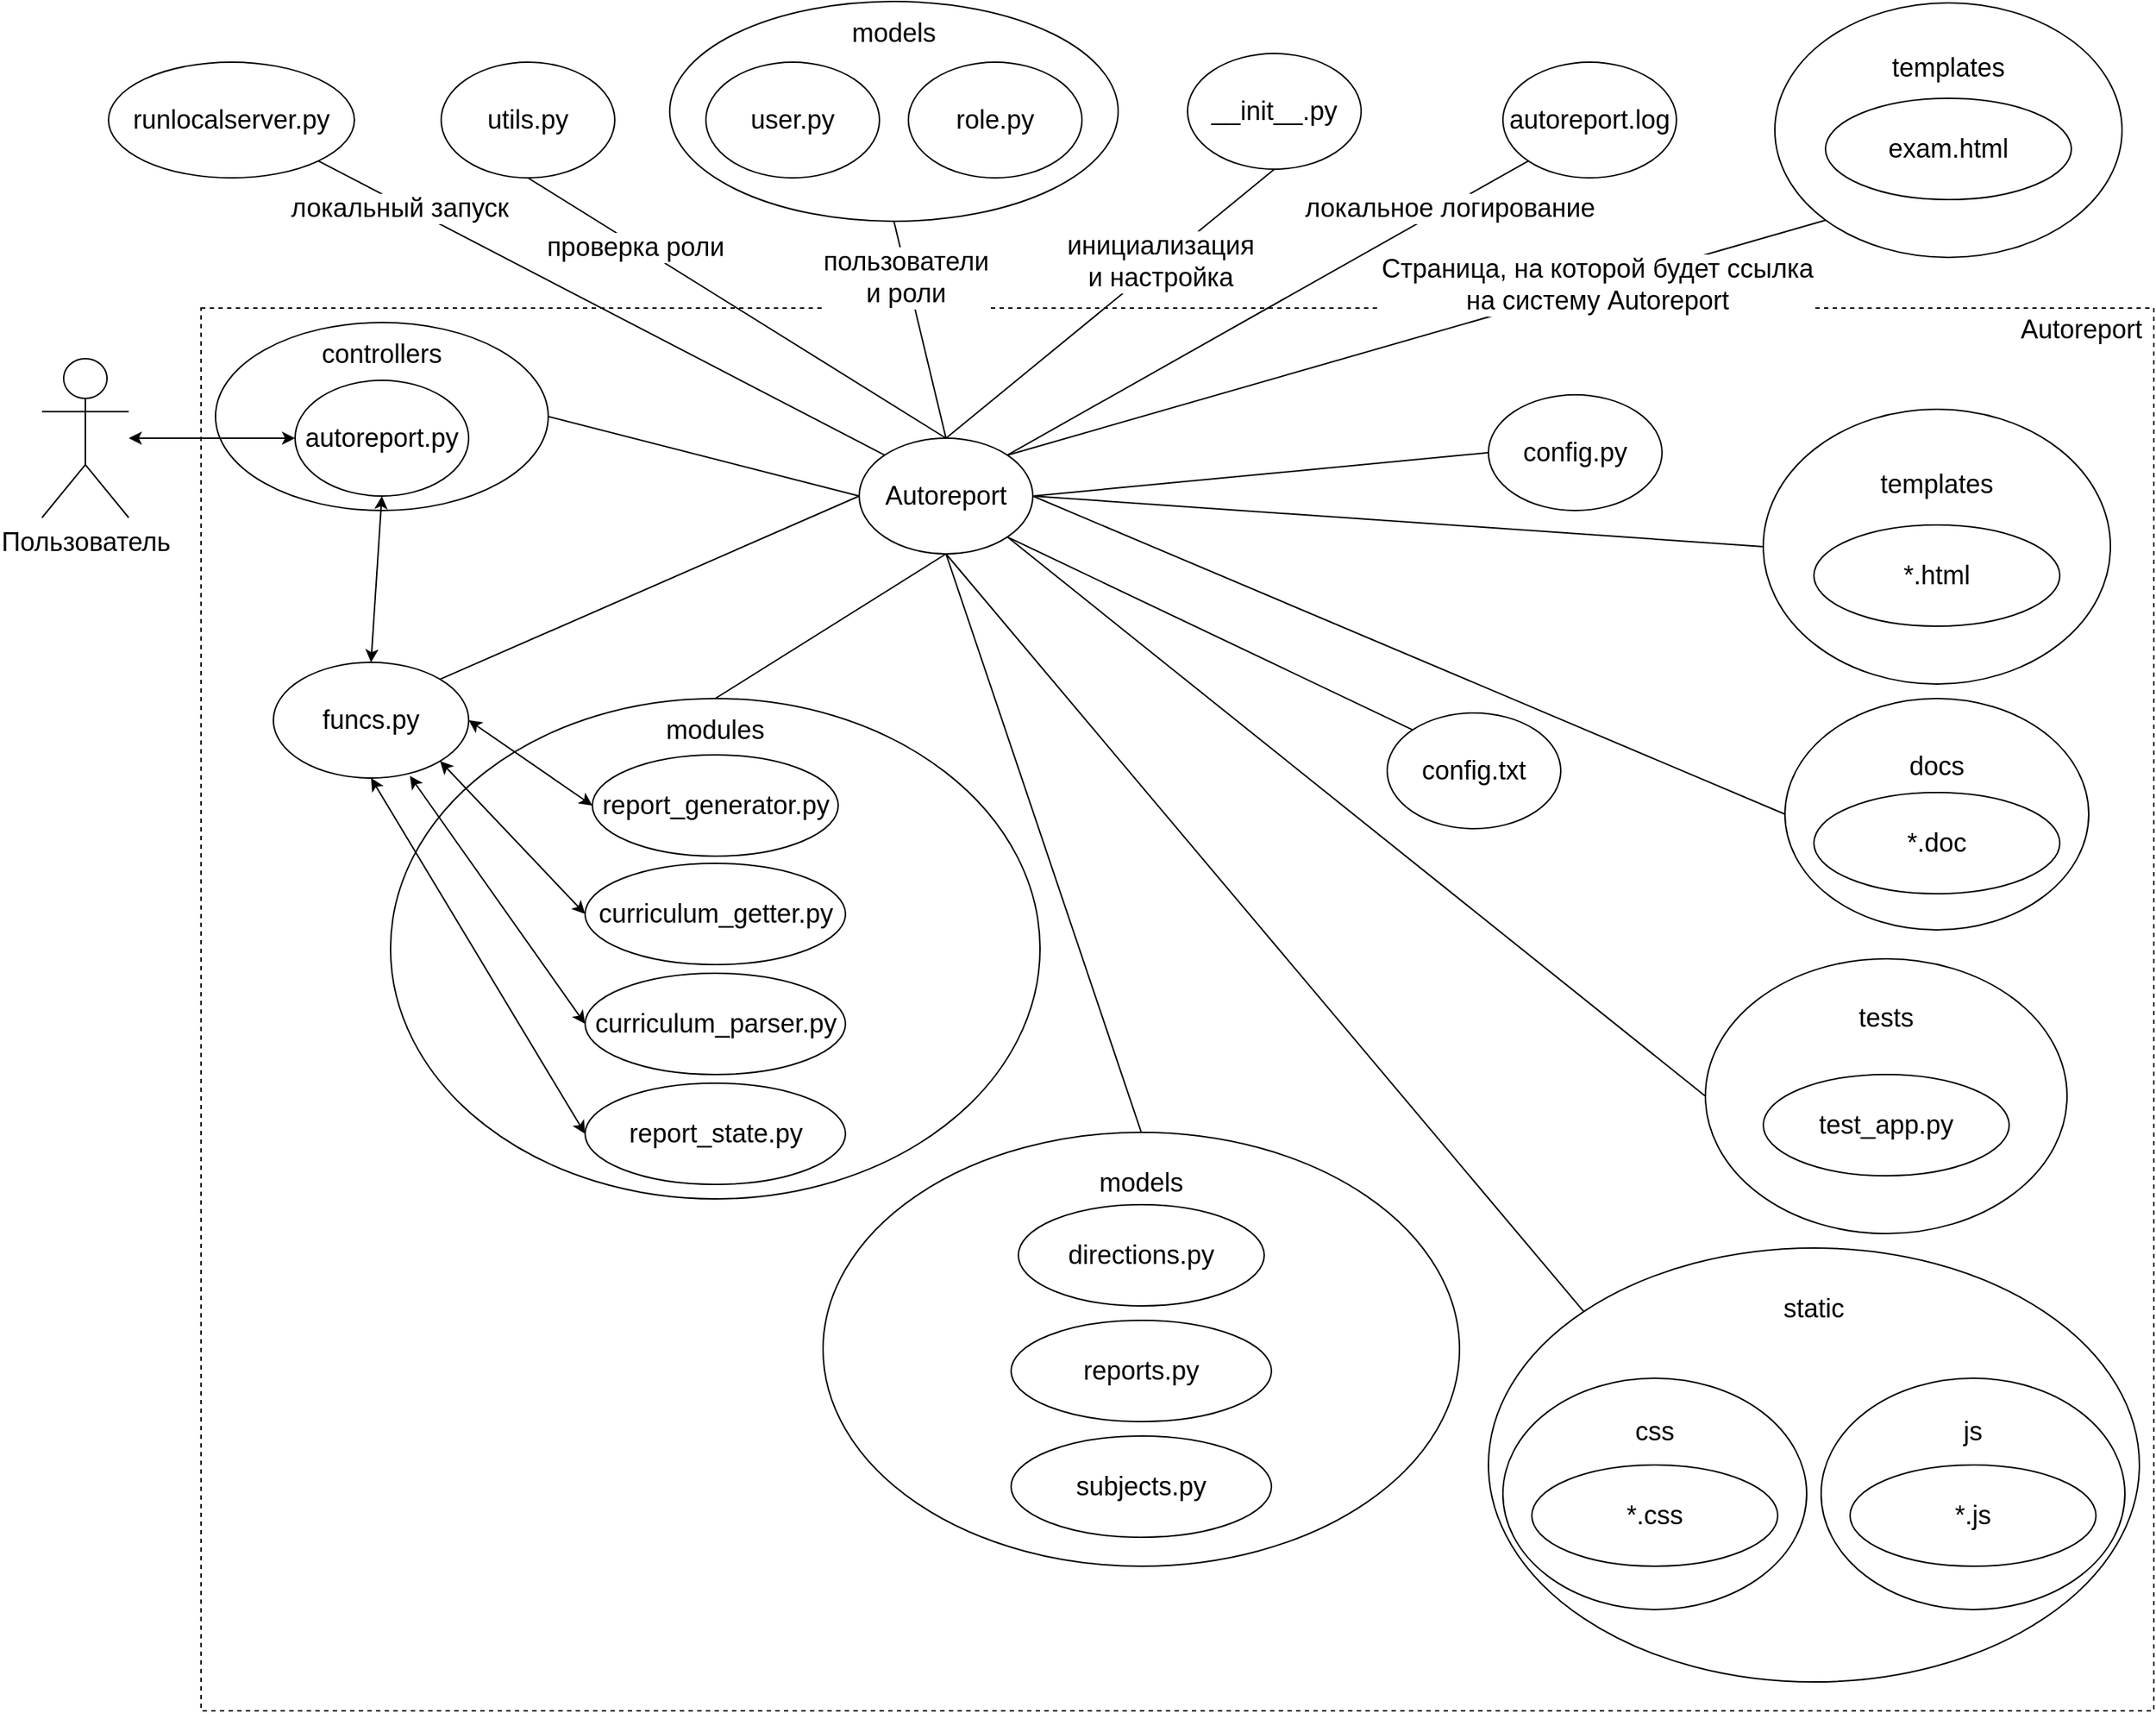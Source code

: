 <mxfile version="21.1.4" type="device">
  <diagram name="Страница 1" id="IZV1Hm3tQNgpVBTpKS9V">
    <mxGraphModel dx="3430" dy="1076" grid="0" gridSize="10" guides="1" tooltips="1" connect="1" arrows="1" fold="1" page="1" pageScale="1" pageWidth="850" pageHeight="1100" math="0" shadow="0">
      <root>
        <mxCell id="0" />
        <mxCell id="1" parent="0" />
        <mxCell id="Ub1_vusqEFFK5saVrgV2-54" value="" style="rounded=0;whiteSpace=wrap;html=1;dashed=1;" vertex="1" parent="1">
          <mxGeometry x="-166" y="936" width="1350" height="970" as="geometry" />
        </mxCell>
        <mxCell id="Ub1_vusqEFFK5saVrgV2-55" style="rounded=0;orthogonalLoop=1;jettySize=auto;html=1;exitX=1;exitY=0.5;exitDx=0;exitDy=0;entryX=0;entryY=0.5;entryDx=0;entryDy=0;endArrow=none;endFill=0;" edge="1" parent="1" source="Ub1_vusqEFFK5saVrgV2-57" target="Ub1_vusqEFFK5saVrgV2-65">
          <mxGeometry relative="1" as="geometry" />
        </mxCell>
        <mxCell id="Ub1_vusqEFFK5saVrgV2-56" style="rounded=0;orthogonalLoop=1;jettySize=auto;html=1;exitX=0;exitY=0.5;exitDx=0;exitDy=0;entryX=1;entryY=0.5;entryDx=0;entryDy=0;endArrow=none;endFill=0;" edge="1" parent="1" source="Ub1_vusqEFFK5saVrgV2-57" target="Ub1_vusqEFFK5saVrgV2-59">
          <mxGeometry relative="1" as="geometry" />
        </mxCell>
        <mxCell id="Ub1_vusqEFFK5saVrgV2-57" value="&lt;font style=&quot;font-size: 18px;&quot;&gt;Autoreport&lt;/font&gt;" style="ellipse;whiteSpace=wrap;html=1;" vertex="1" parent="1">
          <mxGeometry x="289" y="1026" width="120" height="80" as="geometry" />
        </mxCell>
        <mxCell id="Ub1_vusqEFFK5saVrgV2-58" value="&lt;div&gt;&lt;font style=&quot;font-size: 18px;&quot;&gt;templates&lt;br&gt;&lt;/font&gt;&lt;/div&gt;&lt;div&gt;&lt;font style=&quot;font-size: 18px;&quot;&gt;&lt;br&gt;&lt;/font&gt;&lt;/div&gt;&lt;div&gt;&lt;font style=&quot;font-size: 18px;&quot;&gt;&lt;br&gt;&lt;/font&gt;&lt;/div&gt;&lt;div&gt;&lt;font style=&quot;font-size: 18px;&quot;&gt;&lt;br&gt;&lt;/font&gt;&lt;/div&gt;&lt;div&gt;&lt;font style=&quot;font-size: 18px;&quot;&gt;&lt;br&gt;&lt;/font&gt;&lt;/div&gt;" style="ellipse;whiteSpace=wrap;html=1;" vertex="1" parent="1">
          <mxGeometry x="914" y="1006" width="240" height="190" as="geometry" />
        </mxCell>
        <mxCell id="Ub1_vusqEFFK5saVrgV2-59" value="&lt;div&gt;&lt;font style=&quot;font-size: 18px;&quot;&gt;controllers&lt;/font&gt;&lt;/div&gt;&lt;div&gt;&lt;font style=&quot;font-size: 18px;&quot;&gt;&lt;br&gt;&lt;/font&gt;&lt;/div&gt;&lt;div&gt;&lt;font style=&quot;font-size: 18px;&quot;&gt;&lt;br&gt;&lt;/font&gt;&lt;/div&gt;&lt;div&gt;&lt;font style=&quot;font-size: 18px;&quot;&gt;&lt;br&gt;&lt;/font&gt;&lt;/div&gt;&lt;div&gt;&lt;font style=&quot;font-size: 18px;&quot;&gt;&lt;br&gt;&lt;/font&gt;&lt;/div&gt;" style="ellipse;whiteSpace=wrap;html=1;" vertex="1" parent="1">
          <mxGeometry x="-156" y="946" width="230" height="130" as="geometry" />
        </mxCell>
        <mxCell id="Ub1_vusqEFFK5saVrgV2-60" value="&lt;div&gt;&lt;font style=&quot;font-size: 18px;&quot;&gt;static&lt;br&gt;&lt;/font&gt;&lt;/div&gt;&lt;div&gt;&lt;font style=&quot;font-size: 18px;&quot;&gt;&lt;br&gt;&lt;/font&gt;&lt;/div&gt;&lt;div&gt;&lt;font style=&quot;font-size: 18px;&quot;&gt;&lt;br&gt;&lt;/font&gt;&lt;/div&gt;&lt;div&gt;&lt;font style=&quot;font-size: 18px;&quot;&gt;&lt;br&gt;&lt;/font&gt;&lt;/div&gt;&lt;div&gt;&lt;font style=&quot;font-size: 18px;&quot;&gt;&lt;br&gt;&lt;/font&gt;&lt;/div&gt;&lt;div&gt;&lt;font style=&quot;font-size: 18px;&quot;&gt;&lt;br&gt;&lt;/font&gt;&lt;/div&gt;&lt;div&gt;&lt;font style=&quot;font-size: 18px;&quot;&gt;&lt;br&gt;&lt;/font&gt;&lt;/div&gt;&lt;div&gt;&lt;font style=&quot;font-size: 18px;&quot;&gt;&lt;br&gt;&lt;/font&gt;&lt;/div&gt;&lt;div&gt;&lt;font style=&quot;font-size: 18px;&quot;&gt;&lt;br&gt;&lt;/font&gt;&lt;/div&gt;&lt;div&gt;&lt;font style=&quot;font-size: 18px;&quot;&gt;&lt;br&gt;&lt;/font&gt;&lt;/div&gt;&lt;div&gt;&lt;font style=&quot;font-size: 18px;&quot;&gt;&lt;br&gt;&lt;/font&gt;&lt;/div&gt;" style="ellipse;whiteSpace=wrap;html=1;" vertex="1" parent="1">
          <mxGeometry x="724" y="1586" width="450" height="300" as="geometry" />
        </mxCell>
        <mxCell id="Ub1_vusqEFFK5saVrgV2-61" value="&lt;font style=&quot;font-size: 18px;&quot;&gt;autoreport.py&lt;/font&gt;" style="ellipse;whiteSpace=wrap;html=1;" vertex="1" parent="1">
          <mxGeometry x="-101" y="986" width="120" height="80" as="geometry" />
        </mxCell>
        <mxCell id="Ub1_vusqEFFK5saVrgV2-62" value="&lt;font style=&quot;font-size: 18px;&quot;&gt;funcs.py&lt;/font&gt;" style="ellipse;whiteSpace=wrap;html=1;" vertex="1" parent="1">
          <mxGeometry x="-116" y="1181" width="135" height="80" as="geometry" />
        </mxCell>
        <mxCell id="Ub1_vusqEFFK5saVrgV2-63" value="&lt;div&gt;&lt;font style=&quot;font-size: 18px;&quot;&gt;tests&lt;br&gt;&lt;/font&gt;&lt;/div&gt;&lt;div&gt;&lt;font style=&quot;font-size: 18px;&quot;&gt;&lt;br&gt;&lt;/font&gt;&lt;/div&gt;&lt;div&gt;&lt;font style=&quot;font-size: 18px;&quot;&gt;&lt;br&gt;&lt;/font&gt;&lt;/div&gt;&lt;div&gt;&lt;font style=&quot;font-size: 18px;&quot;&gt;&lt;br&gt;&lt;/font&gt;&lt;/div&gt;&lt;div&gt;&lt;font style=&quot;font-size: 18px;&quot;&gt;&lt;br&gt;&lt;/font&gt;&lt;/div&gt;&lt;div&gt;&lt;font style=&quot;font-size: 18px;&quot;&gt;&lt;br&gt;&lt;/font&gt;&lt;/div&gt;" style="ellipse;whiteSpace=wrap;html=1;" vertex="1" parent="1">
          <mxGeometry x="874" y="1386" width="250" height="190" as="geometry" />
        </mxCell>
        <mxCell id="Ub1_vusqEFFK5saVrgV2-64" value="&lt;div&gt;&lt;font style=&quot;font-size: 18px;&quot;&gt;docs&lt;br&gt;&lt;/font&gt;&lt;/div&gt;&lt;div&gt;&lt;font style=&quot;font-size: 18px;&quot;&gt;&lt;br&gt;&lt;/font&gt;&lt;/div&gt;&lt;div&gt;&lt;font style=&quot;font-size: 18px;&quot;&gt;&lt;br&gt;&lt;/font&gt;&lt;/div&gt;&lt;div&gt;&lt;font style=&quot;font-size: 18px;&quot;&gt;&lt;br&gt;&lt;/font&gt;&lt;/div&gt;" style="ellipse;whiteSpace=wrap;html=1;" vertex="1" parent="1">
          <mxGeometry x="929" y="1206" width="210" height="160" as="geometry" />
        </mxCell>
        <mxCell id="Ub1_vusqEFFK5saVrgV2-65" value="&lt;font style=&quot;font-size: 18px;&quot;&gt;config.py&lt;/font&gt;" style="ellipse;whiteSpace=wrap;html=1;" vertex="1" parent="1">
          <mxGeometry x="724" y="996" width="120" height="80" as="geometry" />
        </mxCell>
        <mxCell id="Ub1_vusqEFFK5saVrgV2-66" value="&lt;font style=&quot;font-size: 18px;&quot;&gt;config.txt&lt;/font&gt;" style="ellipse;whiteSpace=wrap;html=1;" vertex="1" parent="1">
          <mxGeometry x="654" y="1216" width="120" height="80" as="geometry" />
        </mxCell>
        <mxCell id="Ub1_vusqEFFK5saVrgV2-67" style="rounded=0;orthogonalLoop=1;jettySize=auto;html=1;exitX=0;exitY=0.5;exitDx=0;exitDy=0;entryX=1;entryY=0;entryDx=0;entryDy=0;endArrow=none;endFill=0;" edge="1" parent="1" source="Ub1_vusqEFFK5saVrgV2-57" target="Ub1_vusqEFFK5saVrgV2-62">
          <mxGeometry relative="1" as="geometry">
            <mxPoint x="299" y="1076" as="sourcePoint" />
            <mxPoint x="214" y="1036" as="targetPoint" />
          </mxGeometry>
        </mxCell>
        <mxCell id="Ub1_vusqEFFK5saVrgV2-68" style="rounded=0;orthogonalLoop=1;jettySize=auto;html=1;exitX=1;exitY=1;exitDx=0;exitDy=0;entryX=0;entryY=0;entryDx=0;entryDy=0;endArrow=none;endFill=0;" edge="1" parent="1" source="Ub1_vusqEFFK5saVrgV2-57" target="Ub1_vusqEFFK5saVrgV2-66">
          <mxGeometry relative="1" as="geometry">
            <mxPoint x="401" y="1104" as="sourcePoint" />
            <mxPoint x="542" y="1418" as="targetPoint" />
          </mxGeometry>
        </mxCell>
        <mxCell id="Ub1_vusqEFFK5saVrgV2-69" style="rounded=0;orthogonalLoop=1;jettySize=auto;html=1;exitX=1;exitY=1;exitDx=0;exitDy=0;entryX=0;entryY=0.5;entryDx=0;entryDy=0;endArrow=none;endFill=0;" edge="1" parent="1" source="Ub1_vusqEFFK5saVrgV2-57" target="Ub1_vusqEFFK5saVrgV2-63">
          <mxGeometry relative="1" as="geometry">
            <mxPoint x="401" y="1104" as="sourcePoint" />
            <mxPoint x="582" y="1328" as="targetPoint" />
          </mxGeometry>
        </mxCell>
        <mxCell id="Ub1_vusqEFFK5saVrgV2-70" style="rounded=0;orthogonalLoop=1;jettySize=auto;html=1;exitX=1;exitY=0.5;exitDx=0;exitDy=0;entryX=0;entryY=0.5;entryDx=0;entryDy=0;endArrow=none;endFill=0;" edge="1" parent="1" source="Ub1_vusqEFFK5saVrgV2-57" target="Ub1_vusqEFFK5saVrgV2-64">
          <mxGeometry relative="1" as="geometry">
            <mxPoint x="401" y="1104" as="sourcePoint" />
            <mxPoint x="604" y="1276" as="targetPoint" />
          </mxGeometry>
        </mxCell>
        <mxCell id="Ub1_vusqEFFK5saVrgV2-71" style="rounded=0;orthogonalLoop=1;jettySize=auto;html=1;exitX=0.5;exitY=1;exitDx=0;exitDy=0;entryX=0;entryY=0;entryDx=0;entryDy=0;endArrow=none;endFill=0;" edge="1" parent="1" source="Ub1_vusqEFFK5saVrgV2-57" target="Ub1_vusqEFFK5saVrgV2-60">
          <mxGeometry relative="1" as="geometry">
            <mxPoint x="419" y="1076" as="sourcePoint" />
            <mxPoint x="624" y="1186" as="targetPoint" />
          </mxGeometry>
        </mxCell>
        <mxCell id="Ub1_vusqEFFK5saVrgV2-72" style="rounded=0;orthogonalLoop=1;jettySize=auto;html=1;exitX=1;exitY=0.5;exitDx=0;exitDy=0;entryX=0;entryY=0.5;entryDx=0;entryDy=0;endArrow=none;endFill=0;" edge="1" parent="1" source="Ub1_vusqEFFK5saVrgV2-57" target="Ub1_vusqEFFK5saVrgV2-58">
          <mxGeometry relative="1" as="geometry">
            <mxPoint x="419" y="1076" as="sourcePoint" />
            <mxPoint x="494" y="1026" as="targetPoint" />
          </mxGeometry>
        </mxCell>
        <mxCell id="Ub1_vusqEFFK5saVrgV2-73" value="&lt;font style=&quot;font-size: 18px;&quot;&gt;Autoreport&lt;/font&gt;" style="text;html=1;strokeColor=none;fillColor=none;align=center;verticalAlign=middle;whiteSpace=wrap;rounded=0;" vertex="1" parent="1">
          <mxGeometry x="1084" y="936" width="100" height="30" as="geometry" />
        </mxCell>
        <mxCell id="Ub1_vusqEFFK5saVrgV2-74" value="&lt;font style=&quot;font-size: 18px;&quot;&gt;Пользователь&lt;/font&gt;" style="shape=umlActor;verticalLabelPosition=bottom;verticalAlign=top;html=1;outlineConnect=0;" vertex="1" parent="1">
          <mxGeometry x="-276" y="971" width="60" height="110" as="geometry" />
        </mxCell>
        <mxCell id="Ub1_vusqEFFK5saVrgV2-75" style="rounded=0;orthogonalLoop=1;jettySize=auto;html=1;entryX=0;entryY=0.5;entryDx=0;entryDy=0;startArrow=classic;startFill=1;" edge="1" parent="1" source="Ub1_vusqEFFK5saVrgV2-74" target="Ub1_vusqEFFK5saVrgV2-61">
          <mxGeometry relative="1" as="geometry">
            <mxPoint x="104" y="1116" as="sourcePoint" />
            <mxPoint x="139" y="1136" as="targetPoint" />
          </mxGeometry>
        </mxCell>
        <mxCell id="Ub1_vusqEFFK5saVrgV2-76" value="&lt;font style=&quot;font-size: 18px;&quot;&gt;autoreport.log&lt;/font&gt;" style="ellipse;whiteSpace=wrap;html=1;" vertex="1" parent="1">
          <mxGeometry x="734" y="766" width="120" height="80" as="geometry" />
        </mxCell>
        <mxCell id="Ub1_vusqEFFK5saVrgV2-77" value="&lt;font style=&quot;font-size: 18px;&quot;&gt;__init__.py&lt;/font&gt;" style="ellipse;whiteSpace=wrap;html=1;" vertex="1" parent="1">
          <mxGeometry x="516" y="760" width="120" height="80" as="geometry" />
        </mxCell>
        <mxCell id="Ub1_vusqEFFK5saVrgV2-78" value="&lt;font style=&quot;font-size: 18px;&quot;&gt;runlocalserver.py&lt;/font&gt;" style="ellipse;whiteSpace=wrap;html=1;" vertex="1" parent="1">
          <mxGeometry x="-230" y="766" width="170" height="80" as="geometry" />
        </mxCell>
        <mxCell id="Ub1_vusqEFFK5saVrgV2-79" style="rounded=0;orthogonalLoop=1;jettySize=auto;html=1;exitX=1;exitY=0;exitDx=0;exitDy=0;entryX=0;entryY=1;entryDx=0;entryDy=0;endArrow=none;endFill=0;" edge="1" parent="1" source="Ub1_vusqEFFK5saVrgV2-57" target="Ub1_vusqEFFK5saVrgV2-76">
          <mxGeometry relative="1" as="geometry">
            <mxPoint x="419" y="1076" as="sourcePoint" />
            <mxPoint x="494" y="1026" as="targetPoint" />
          </mxGeometry>
        </mxCell>
        <mxCell id="Ub1_vusqEFFK5saVrgV2-80" value="&lt;font style=&quot;font-size: 18px;&quot;&gt;локальное логирование&lt;br&gt;&lt;/font&gt;" style="edgeLabel;html=1;align=center;verticalAlign=middle;resizable=0;points=[];" vertex="1" connectable="0" parent="Ub1_vusqEFFK5saVrgV2-79">
          <mxGeometry x="0.384" y="-1" relative="1" as="geometry">
            <mxPoint x="56" y="-31" as="offset" />
          </mxGeometry>
        </mxCell>
        <mxCell id="Ub1_vusqEFFK5saVrgV2-81" style="rounded=0;orthogonalLoop=1;jettySize=auto;html=1;exitX=0.5;exitY=0;exitDx=0;exitDy=0;entryX=0.5;entryY=1;entryDx=0;entryDy=0;endArrow=none;endFill=0;" edge="1" parent="1" source="Ub1_vusqEFFK5saVrgV2-57" target="Ub1_vusqEFFK5saVrgV2-77">
          <mxGeometry relative="1" as="geometry">
            <mxPoint x="401" y="1048" as="sourcePoint" />
            <mxPoint x="437" y="944" as="targetPoint" />
          </mxGeometry>
        </mxCell>
        <mxCell id="Ub1_vusqEFFK5saVrgV2-82" value="&lt;div&gt;&lt;font style=&quot;font-size: 18px;&quot;&gt;инициализация&lt;/font&gt;&lt;/div&gt;&lt;div&gt;&lt;font style=&quot;font-size: 18px;&quot;&gt;и настройка&lt;/font&gt;&lt;/div&gt;" style="edgeLabel;html=1;align=center;verticalAlign=middle;resizable=0;points=[];" vertex="1" connectable="0" parent="Ub1_vusqEFFK5saVrgV2-81">
          <mxGeometry x="0.308" y="1" relative="1" as="geometry">
            <mxPoint as="offset" />
          </mxGeometry>
        </mxCell>
        <mxCell id="Ub1_vusqEFFK5saVrgV2-83" style="rounded=0;orthogonalLoop=1;jettySize=auto;html=1;exitX=0;exitY=0;exitDx=0;exitDy=0;entryX=1;entryY=1;entryDx=0;entryDy=0;endArrow=none;endFill=0;" edge="1" parent="1" source="Ub1_vusqEFFK5saVrgV2-57" target="Ub1_vusqEFFK5saVrgV2-78">
          <mxGeometry relative="1" as="geometry">
            <mxPoint x="401" y="1048" as="sourcePoint" />
            <mxPoint x="482" y="954" as="targetPoint" />
          </mxGeometry>
        </mxCell>
        <mxCell id="Ub1_vusqEFFK5saVrgV2-84" value="&lt;font style=&quot;font-size: 18px;&quot;&gt;локальный запуск&lt;br&gt;&lt;/font&gt;" style="edgeLabel;html=1;align=center;verticalAlign=middle;resizable=0;points=[];" vertex="1" connectable="0" parent="Ub1_vusqEFFK5saVrgV2-83">
          <mxGeometry x="0.711" y="4" relative="1" as="geometry">
            <mxPoint x="1" as="offset" />
          </mxGeometry>
        </mxCell>
        <mxCell id="Ub1_vusqEFFK5saVrgV2-85" value="&lt;font style=&quot;font-size: 18px;&quot;&gt;utils.py&lt;/font&gt;" style="ellipse;whiteSpace=wrap;html=1;" vertex="1" parent="1">
          <mxGeometry y="766" width="120" height="80" as="geometry" />
        </mxCell>
        <mxCell id="Ub1_vusqEFFK5saVrgV2-86" style="rounded=0;orthogonalLoop=1;jettySize=auto;html=1;exitX=0.5;exitY=0;exitDx=0;exitDy=0;entryX=0.5;entryY=1;entryDx=0;entryDy=0;endArrow=none;endFill=0;" edge="1" parent="1" source="Ub1_vusqEFFK5saVrgV2-57" target="Ub1_vusqEFFK5saVrgV2-85">
          <mxGeometry relative="1" as="geometry">
            <mxPoint x="359" y="1036" as="sourcePoint" />
            <mxPoint x="474" y="926" as="targetPoint" />
          </mxGeometry>
        </mxCell>
        <mxCell id="Ub1_vusqEFFK5saVrgV2-87" value="&lt;font style=&quot;font-size: 18px;&quot;&gt;проверка роли&lt;br&gt;&lt;/font&gt;" style="edgeLabel;html=1;align=center;verticalAlign=middle;resizable=0;points=[];" vertex="1" connectable="0" parent="Ub1_vusqEFFK5saVrgV2-86">
          <mxGeometry x="0.482" y="1" relative="1" as="geometry">
            <mxPoint as="offset" />
          </mxGeometry>
        </mxCell>
        <mxCell id="Ub1_vusqEFFK5saVrgV2-88" style="rounded=0;orthogonalLoop=1;jettySize=auto;html=1;exitX=0.5;exitY=1;exitDx=0;exitDy=0;entryX=0.5;entryY=0;entryDx=0;entryDy=0;startArrow=classic;startFill=1;" edge="1" parent="1" source="Ub1_vusqEFFK5saVrgV2-61" target="Ub1_vusqEFFK5saVrgV2-62">
          <mxGeometry relative="1" as="geometry">
            <mxPoint x="89" y="1326" as="sourcePoint" />
            <mxPoint x="159" y="1164" as="targetPoint" />
          </mxGeometry>
        </mxCell>
        <mxCell id="Ub1_vusqEFFK5saVrgV2-89" value="&lt;div&gt;&lt;font style=&quot;font-size: 18px;&quot;&gt;modules&lt;br&gt;&lt;/font&gt;&lt;/div&gt;&lt;div&gt;&lt;font style=&quot;font-size: 18px;&quot;&gt;&lt;br&gt;&lt;/font&gt;&lt;/div&gt;&lt;div&gt;&lt;font style=&quot;font-size: 18px;&quot;&gt;&lt;br&gt;&lt;/font&gt;&lt;/div&gt;&lt;div&gt;&lt;font style=&quot;font-size: 18px;&quot;&gt;&lt;br&gt;&lt;/font&gt;&lt;/div&gt;&lt;div&gt;&lt;font style=&quot;font-size: 18px;&quot;&gt;&lt;br&gt;&lt;/font&gt;&lt;/div&gt;&lt;div&gt;&lt;font style=&quot;font-size: 18px;&quot;&gt;&lt;br&gt;&lt;/font&gt;&lt;/div&gt;&lt;div&gt;&lt;font style=&quot;font-size: 18px;&quot;&gt;&lt;br&gt;&lt;/font&gt;&lt;/div&gt;&lt;div&gt;&lt;font style=&quot;font-size: 18px;&quot;&gt;&lt;br&gt;&lt;/font&gt;&lt;/div&gt;&lt;div&gt;&lt;font style=&quot;font-size: 18px;&quot;&gt;&lt;br&gt;&lt;/font&gt;&lt;/div&gt;&lt;div&gt;&lt;br&gt;&lt;/div&gt;&lt;div&gt;&lt;br&gt;&lt;/div&gt;&lt;div&gt;&lt;br&gt;&lt;/div&gt;&lt;div&gt;&lt;br&gt;&lt;/div&gt;&lt;div&gt;&lt;br&gt;&lt;/div&gt;&lt;div&gt;&lt;br&gt;&lt;/div&gt;&lt;div&gt;&lt;br&gt;&lt;/div&gt;&lt;div&gt;&lt;br&gt;&lt;/div&gt;&lt;div&gt;&lt;br&gt;&lt;/div&gt;" style="ellipse;whiteSpace=wrap;html=1;" vertex="1" parent="1">
          <mxGeometry x="-35" y="1206" width="449" height="346" as="geometry" />
        </mxCell>
        <mxCell id="Ub1_vusqEFFK5saVrgV2-90" value="&lt;font style=&quot;font-size: 18px;&quot;&gt;curriculum_getter.py&lt;/font&gt;" style="ellipse;whiteSpace=wrap;html=1;" vertex="1" parent="1">
          <mxGeometry x="99.5" y="1320" width="180" height="70" as="geometry" />
        </mxCell>
        <mxCell id="Ub1_vusqEFFK5saVrgV2-91" value="&lt;font style=&quot;font-size: 18px;&quot;&gt;curriculum_parser.py&lt;/font&gt;" style="ellipse;whiteSpace=wrap;html=1;" vertex="1" parent="1">
          <mxGeometry x="99.5" y="1396" width="180" height="70" as="geometry" />
        </mxCell>
        <mxCell id="Ub1_vusqEFFK5saVrgV2-92" value="&lt;font style=&quot;font-size: 18px;&quot;&gt;report_generator.py&lt;/font&gt;" style="ellipse;whiteSpace=wrap;html=1;" vertex="1" parent="1">
          <mxGeometry x="104.5" y="1245" width="170" height="70" as="geometry" />
        </mxCell>
        <mxCell id="Ub1_vusqEFFK5saVrgV2-93" style="rounded=0;orthogonalLoop=1;jettySize=auto;html=1;exitX=0.5;exitY=1;exitDx=0;exitDy=0;entryX=0.5;entryY=0;entryDx=0;entryDy=0;endArrow=none;endFill=0;" edge="1" parent="1" source="Ub1_vusqEFFK5saVrgV2-57" target="Ub1_vusqEFFK5saVrgV2-89">
          <mxGeometry relative="1" as="geometry">
            <mxPoint x="299" y="1076" as="sourcePoint" />
            <mxPoint x="9" y="1203" as="targetPoint" />
          </mxGeometry>
        </mxCell>
        <mxCell id="Ub1_vusqEFFK5saVrgV2-94" style="rounded=0;orthogonalLoop=1;jettySize=auto;html=1;exitX=0;exitY=0.5;exitDx=0;exitDy=0;entryX=1;entryY=0.5;entryDx=0;entryDy=0;startArrow=classic;startFill=1;" edge="1" parent="1" source="Ub1_vusqEFFK5saVrgV2-92" target="Ub1_vusqEFFK5saVrgV2-62">
          <mxGeometry relative="1" as="geometry">
            <mxPoint x="-31" y="1076" as="sourcePoint" />
            <mxPoint x="-38" y="1191" as="targetPoint" />
          </mxGeometry>
        </mxCell>
        <mxCell id="Ub1_vusqEFFK5saVrgV2-95" style="rounded=0;orthogonalLoop=1;jettySize=auto;html=1;exitX=0;exitY=0.5;exitDx=0;exitDy=0;entryX=1;entryY=1;entryDx=0;entryDy=0;startArrow=classic;startFill=1;" edge="1" parent="1" source="Ub1_vusqEFFK5saVrgV2-90" target="Ub1_vusqEFFK5saVrgV2-62">
          <mxGeometry relative="1" as="geometry">
            <mxPoint x="139" y="1291" as="sourcePoint" />
            <mxPoint x="9" y="1259" as="targetPoint" />
          </mxGeometry>
        </mxCell>
        <mxCell id="Ub1_vusqEFFK5saVrgV2-96" style="rounded=0;orthogonalLoop=1;jettySize=auto;html=1;exitX=0;exitY=0.5;exitDx=0;exitDy=0;entryX=0.699;entryY=0.982;entryDx=0;entryDy=0;startArrow=classic;startFill=1;entryPerimeter=0;" edge="1" parent="1" source="Ub1_vusqEFFK5saVrgV2-91" target="Ub1_vusqEFFK5saVrgV2-62">
          <mxGeometry relative="1" as="geometry">
            <mxPoint x="134" y="1371" as="sourcePoint" />
            <mxPoint x="9" y="1259" as="targetPoint" />
          </mxGeometry>
        </mxCell>
        <mxCell id="Ub1_vusqEFFK5saVrgV2-97" value="&lt;div&gt;&lt;font style=&quot;font-size: 18px;&quot;&gt;models&lt;/font&gt;&lt;/div&gt;&lt;div&gt;&lt;font style=&quot;font-size: 18px;&quot;&gt;&lt;br&gt;&lt;/font&gt;&lt;/div&gt;&lt;div&gt;&lt;font style=&quot;font-size: 18px;&quot;&gt;&lt;br&gt;&lt;/font&gt;&lt;/div&gt;&lt;div&gt;&lt;font style=&quot;font-size: 18px;&quot;&gt;&lt;br&gt;&lt;/font&gt;&lt;/div&gt;&lt;div&gt;&lt;font style=&quot;font-size: 18px;&quot;&gt;&lt;br&gt;&lt;/font&gt;&lt;/div&gt;&lt;div&gt;&lt;font style=&quot;font-size: 18px;&quot;&gt;&lt;br&gt;&lt;/font&gt;&lt;/div&gt;&lt;div&gt;&lt;font style=&quot;font-size: 18px;&quot;&gt;&lt;br&gt;&lt;/font&gt;&lt;/div&gt;&lt;div&gt;&lt;font style=&quot;font-size: 18px;&quot;&gt;&lt;br&gt;&lt;/font&gt;&lt;/div&gt;&lt;div&gt;&lt;font style=&quot;font-size: 18px;&quot;&gt;&lt;br&gt;&lt;/font&gt;&lt;/div&gt;&lt;div&gt;&lt;br&gt;&lt;/div&gt;&lt;div&gt;&lt;br&gt;&lt;/div&gt;&lt;div&gt;&lt;br&gt;&lt;/div&gt;&lt;div&gt;&lt;br&gt;&lt;/div&gt;" style="ellipse;whiteSpace=wrap;html=1;" vertex="1" parent="1">
          <mxGeometry x="264" y="1506" width="440" height="300" as="geometry" />
        </mxCell>
        <mxCell id="Ub1_vusqEFFK5saVrgV2-98" style="rounded=0;orthogonalLoop=1;jettySize=auto;html=1;exitX=0.5;exitY=1;exitDx=0;exitDy=0;entryX=0.5;entryY=0;entryDx=0;entryDy=0;endArrow=none;endFill=0;" edge="1" parent="1" source="Ub1_vusqEFFK5saVrgV2-57" target="Ub1_vusqEFFK5saVrgV2-97">
          <mxGeometry relative="1" as="geometry">
            <mxPoint x="401" y="1104" as="sourcePoint" />
            <mxPoint x="542" y="1418" as="targetPoint" />
          </mxGeometry>
        </mxCell>
        <mxCell id="Ub1_vusqEFFK5saVrgV2-99" value="&lt;div&gt;&lt;font style=&quot;font-size: 18px;&quot;&gt;models&lt;br&gt;&lt;/font&gt;&lt;/div&gt;&lt;div&gt;&lt;font style=&quot;font-size: 18px;&quot;&gt;&lt;br&gt;&lt;/font&gt;&lt;/div&gt;&lt;div&gt;&lt;font style=&quot;font-size: 18px;&quot;&gt;&lt;br&gt;&lt;/font&gt;&lt;/div&gt;&lt;div&gt;&lt;font style=&quot;font-size: 18px;&quot;&gt;&lt;br&gt;&lt;/font&gt;&lt;/div&gt;&lt;div&gt;&lt;font style=&quot;font-size: 18px;&quot;&gt;&lt;br&gt;&lt;/font&gt;&lt;/div&gt;&lt;div&gt;&lt;font style=&quot;font-size: 18px;&quot;&gt;&lt;br&gt;&lt;/font&gt;&lt;/div&gt;" style="ellipse;whiteSpace=wrap;html=1;" vertex="1" parent="1">
          <mxGeometry x="158" y="724" width="310" height="152" as="geometry" />
        </mxCell>
        <mxCell id="Ub1_vusqEFFK5saVrgV2-100" style="rounded=0;orthogonalLoop=1;jettySize=auto;html=1;exitX=0.5;exitY=0;exitDx=0;exitDy=0;entryX=0.5;entryY=1;entryDx=0;entryDy=0;endArrow=none;endFill=0;" edge="1" parent="1" source="Ub1_vusqEFFK5saVrgV2-57" target="Ub1_vusqEFFK5saVrgV2-99">
          <mxGeometry relative="1" as="geometry">
            <mxPoint x="359" y="1036" as="sourcePoint" />
            <mxPoint x="474" y="926" as="targetPoint" />
          </mxGeometry>
        </mxCell>
        <mxCell id="Ub1_vusqEFFK5saVrgV2-101" value="&lt;div&gt;&lt;font style=&quot;font-size: 18px;&quot;&gt;пользователи&lt;/font&gt;&lt;/div&gt;&lt;div&gt;&lt;font style=&quot;font-size: 18px;&quot;&gt;и роли&lt;br&gt;&lt;/font&gt;&lt;/div&gt;" style="edgeLabel;html=1;align=center;verticalAlign=middle;resizable=0;points=[];" vertex="1" connectable="0" parent="Ub1_vusqEFFK5saVrgV2-100">
          <mxGeometry x="0.628" y="3" relative="1" as="geometry">
            <mxPoint x="4" y="10" as="offset" />
          </mxGeometry>
        </mxCell>
        <mxCell id="Ub1_vusqEFFK5saVrgV2-102" value="&lt;font style=&quot;font-size: 18px;&quot;&gt;role.py&lt;/font&gt;" style="ellipse;whiteSpace=wrap;html=1;" vertex="1" parent="1">
          <mxGeometry x="323" y="766" width="120" height="80" as="geometry" />
        </mxCell>
        <mxCell id="Ub1_vusqEFFK5saVrgV2-103" value="&lt;font style=&quot;font-size: 18px;&quot;&gt;user.py&lt;/font&gt;" style="ellipse;whiteSpace=wrap;html=1;" vertex="1" parent="1">
          <mxGeometry x="183" y="766" width="120" height="80" as="geometry" />
        </mxCell>
        <mxCell id="Ub1_vusqEFFK5saVrgV2-104" value="&lt;font style=&quot;font-size: 18px;&quot;&gt;reports.py&lt;/font&gt;" style="ellipse;whiteSpace=wrap;html=1;" vertex="1" parent="1">
          <mxGeometry x="394" y="1636" width="180" height="70" as="geometry" />
        </mxCell>
        <mxCell id="Ub1_vusqEFFK5saVrgV2-105" value="&lt;font style=&quot;font-size: 18px;&quot;&gt;subjects.py&lt;/font&gt;" style="ellipse;whiteSpace=wrap;html=1;" vertex="1" parent="1">
          <mxGeometry x="394" y="1716" width="180" height="70" as="geometry" />
        </mxCell>
        <mxCell id="Ub1_vusqEFFK5saVrgV2-106" value="&lt;font style=&quot;font-size: 18px;&quot;&gt;directions.py&lt;/font&gt;" style="ellipse;whiteSpace=wrap;html=1;" vertex="1" parent="1">
          <mxGeometry x="399" y="1556" width="170" height="70" as="geometry" />
        </mxCell>
        <mxCell id="Ub1_vusqEFFK5saVrgV2-107" value="&lt;font style=&quot;font-size: 18px;&quot;&gt;test_app.py&lt;/font&gt;" style="ellipse;whiteSpace=wrap;html=1;" vertex="1" parent="1">
          <mxGeometry x="914" y="1466" width="170" height="70" as="geometry" />
        </mxCell>
        <mxCell id="Ub1_vusqEFFK5saVrgV2-108" value="&lt;font style=&quot;font-size: 18px;&quot;&gt;*.doc&lt;/font&gt;" style="ellipse;whiteSpace=wrap;html=1;" vertex="1" parent="1">
          <mxGeometry x="949" y="1271" width="170" height="70" as="geometry" />
        </mxCell>
        <mxCell id="Ub1_vusqEFFK5saVrgV2-109" value="&lt;font style=&quot;font-size: 18px;&quot;&gt;*.html&lt;/font&gt;" style="ellipse;whiteSpace=wrap;html=1;" vertex="1" parent="1">
          <mxGeometry x="949" y="1086" width="170" height="70" as="geometry" />
        </mxCell>
        <mxCell id="Ub1_vusqEFFK5saVrgV2-110" value="&lt;div&gt;&lt;font style=&quot;font-size: 18px;&quot;&gt;css&lt;/font&gt;&lt;/div&gt;&lt;div&gt;&lt;font style=&quot;font-size: 18px;&quot;&gt;&lt;br&gt;&lt;/font&gt;&lt;/div&gt;&lt;div&gt;&lt;font style=&quot;font-size: 18px;&quot;&gt;&lt;br&gt;&lt;/font&gt;&lt;/div&gt;&lt;div&gt;&lt;font style=&quot;font-size: 18px;&quot;&gt;&lt;br&gt;&lt;/font&gt;&lt;/div&gt;&lt;div&gt;&lt;font style=&quot;font-size: 18px;&quot;&gt;&lt;br&gt;&lt;/font&gt;&lt;/div&gt;" style="ellipse;whiteSpace=wrap;html=1;" vertex="1" parent="1">
          <mxGeometry x="734" y="1676" width="210" height="160" as="geometry" />
        </mxCell>
        <mxCell id="Ub1_vusqEFFK5saVrgV2-111" value="&lt;div&gt;&lt;font style=&quot;font-size: 18px;&quot;&gt;js&lt;/font&gt;&lt;/div&gt;&lt;div&gt;&lt;font style=&quot;font-size: 18px;&quot;&gt;&lt;br&gt;&lt;/font&gt;&lt;/div&gt;&lt;div&gt;&lt;font style=&quot;font-size: 18px;&quot;&gt;&lt;br&gt;&lt;/font&gt;&lt;/div&gt;&lt;div&gt;&lt;font style=&quot;font-size: 18px;&quot;&gt;&lt;br&gt;&lt;/font&gt;&lt;/div&gt;&lt;div&gt;&lt;font style=&quot;font-size: 18px;&quot;&gt;&lt;br&gt;&lt;/font&gt;&lt;/div&gt;" style="ellipse;whiteSpace=wrap;html=1;" vertex="1" parent="1">
          <mxGeometry x="954" y="1676" width="210" height="160" as="geometry" />
        </mxCell>
        <mxCell id="Ub1_vusqEFFK5saVrgV2-112" value="&lt;font style=&quot;font-size: 18px;&quot;&gt;*.css&lt;/font&gt;" style="ellipse;whiteSpace=wrap;html=1;" vertex="1" parent="1">
          <mxGeometry x="754" y="1736" width="170" height="70" as="geometry" />
        </mxCell>
        <mxCell id="Ub1_vusqEFFK5saVrgV2-113" value="&lt;font style=&quot;font-size: 18px;&quot;&gt;*.js&lt;/font&gt;" style="ellipse;whiteSpace=wrap;html=1;" vertex="1" parent="1">
          <mxGeometry x="974" y="1736" width="170" height="70" as="geometry" />
        </mxCell>
        <mxCell id="Ub1_vusqEFFK5saVrgV2-114" value="&lt;div&gt;&lt;font style=&quot;font-size: 18px;&quot;&gt;templates&lt;br&gt;&lt;/font&gt;&lt;/div&gt;&lt;div&gt;&lt;font style=&quot;font-size: 18px;&quot;&gt;&lt;br&gt;&lt;/font&gt;&lt;/div&gt;&lt;div&gt;&lt;font style=&quot;font-size: 18px;&quot;&gt;&lt;br&gt;&lt;/font&gt;&lt;/div&gt;&lt;div&gt;&lt;font style=&quot;font-size: 18px;&quot;&gt;&lt;br&gt;&lt;/font&gt;&lt;/div&gt;&lt;div&gt;&lt;font style=&quot;font-size: 18px;&quot;&gt;&lt;br&gt;&lt;/font&gt;&lt;/div&gt;" style="ellipse;whiteSpace=wrap;html=1;" vertex="1" parent="1">
          <mxGeometry x="922" y="725" width="240" height="176" as="geometry" />
        </mxCell>
        <mxCell id="Ub1_vusqEFFK5saVrgV2-115" value="&lt;font style=&quot;font-size: 18px;&quot;&gt;exam.html&lt;/font&gt;" style="ellipse;whiteSpace=wrap;html=1;" vertex="1" parent="1">
          <mxGeometry x="957" y="791" width="170" height="70" as="geometry" />
        </mxCell>
        <mxCell id="Ub1_vusqEFFK5saVrgV2-116" style="rounded=0;orthogonalLoop=1;jettySize=auto;html=1;exitX=1;exitY=0;exitDx=0;exitDy=0;entryX=0;entryY=1;entryDx=0;entryDy=0;endArrow=none;endFill=0;" edge="1" parent="1" source="Ub1_vusqEFFK5saVrgV2-57" target="Ub1_vusqEFFK5saVrgV2-114">
          <mxGeometry relative="1" as="geometry">
            <mxPoint x="419" y="1076" as="sourcePoint" />
            <mxPoint x="734" y="1046" as="targetPoint" />
          </mxGeometry>
        </mxCell>
        <mxCell id="Ub1_vusqEFFK5saVrgV2-117" value="&lt;div&gt;&lt;font style=&quot;font-size: 18px;&quot;&gt;Страница, на которой будет ссылка&lt;/font&gt;&lt;/div&gt;&lt;div&gt;&lt;font style=&quot;font-size: 18px;&quot;&gt;на систему Autoreport&lt;br&gt;&lt;/font&gt;&lt;/div&gt;" style="edgeLabel;html=1;align=center;verticalAlign=middle;resizable=0;points=[];" vertex="1" connectable="0" parent="Ub1_vusqEFFK5saVrgV2-116">
          <mxGeometry x="0.44" y="1" relative="1" as="geometry">
            <mxPoint as="offset" />
          </mxGeometry>
        </mxCell>
        <mxCell id="Ub1_vusqEFFK5saVrgV2-118" value="&lt;font style=&quot;font-size: 18px;&quot;&gt;report_state.py&lt;/font&gt;" style="ellipse;whiteSpace=wrap;html=1;" vertex="1" parent="1">
          <mxGeometry x="99.5" y="1472" width="180" height="70" as="geometry" />
        </mxCell>
        <mxCell id="Ub1_vusqEFFK5saVrgV2-119" style="rounded=0;orthogonalLoop=1;jettySize=auto;html=1;exitX=0;exitY=0.5;exitDx=0;exitDy=0;entryX=0.5;entryY=1;entryDx=0;entryDy=0;startArrow=classic;startFill=1;" edge="1" parent="1" source="Ub1_vusqEFFK5saVrgV2-118" target="Ub1_vusqEFFK5saVrgV2-62">
          <mxGeometry relative="1" as="geometry">
            <mxPoint x="109" y="1441" as="sourcePoint" />
            <mxPoint x="-38" y="1271" as="targetPoint" />
          </mxGeometry>
        </mxCell>
      </root>
    </mxGraphModel>
  </diagram>
</mxfile>
